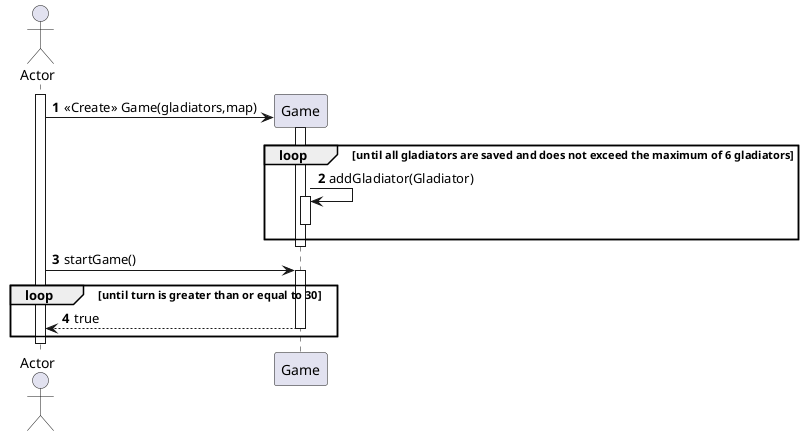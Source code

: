 @startuml

autonumber

actor Actor

activate Actor

create Game
Actor -> Game : <<Create>> Game(gladiators,map)
activate Game
    loop until all gladiators are saved and does not exceed the maximum of 6 gladiators 
    Game -> Game : addGladiator(Gladiator)
    activate Game
    deactivate Game
    end loop
deactivate Game

Actor -> Game : startGame()
loop until turn is greater than or equal to 30
activate Game
    Game --> Actor : true
deactivate Game
end loop

deactivate Actor

@enduml